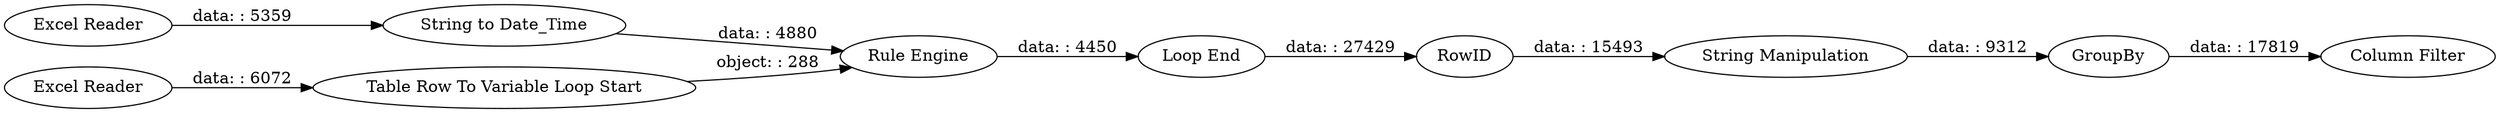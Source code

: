 digraph {
	"8393885288215736975_10" [label=GroupBy]
	"8393885288215736975_5" [label="Loop End"]
	"8393885288215736975_6" [label="String to Date_Time"]
	"8393885288215736975_11" [label="Column Filter"]
	"8393885288215736975_2" [label="Excel Reader"]
	"8393885288215736975_9" [label="String Manipulation"]
	"8393885288215736975_4" [label="Rule Engine"]
	"8393885288215736975_8" [label=RowID]
	"8393885288215736975_3" [label="Table Row To Variable Loop Start"]
	"8393885288215736975_1" [label="Excel Reader"]
	"8393885288215736975_1" -> "8393885288215736975_6" [label="data: : 5359"]
	"8393885288215736975_5" -> "8393885288215736975_8" [label="data: : 27429"]
	"8393885288215736975_6" -> "8393885288215736975_4" [label="data: : 4880"]
	"8393885288215736975_2" -> "8393885288215736975_3" [label="data: : 6072"]
	"8393885288215736975_9" -> "8393885288215736975_10" [label="data: : 9312"]
	"8393885288215736975_10" -> "8393885288215736975_11" [label="data: : 17819"]
	"8393885288215736975_4" -> "8393885288215736975_5" [label="data: : 4450"]
	"8393885288215736975_3" -> "8393885288215736975_4" [label="object: : 288"]
	"8393885288215736975_8" -> "8393885288215736975_9" [label="data: : 15493"]
	rankdir=LR
}

